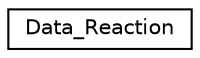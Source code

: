 digraph "Graphical Class Hierarchy"
{
  edge [fontname="Helvetica",fontsize="10",labelfontname="Helvetica",labelfontsize="10"];
  node [fontname="Helvetica",fontsize="10",shape=record];
  rankdir="LR";
  Node0 [label="Data_Reaction",height=0.2,width=0.4,color="black", fillcolor="white", style="filled",URL="$classData__Reaction.html",tooltip="Data for the reaction setting . "];
}
